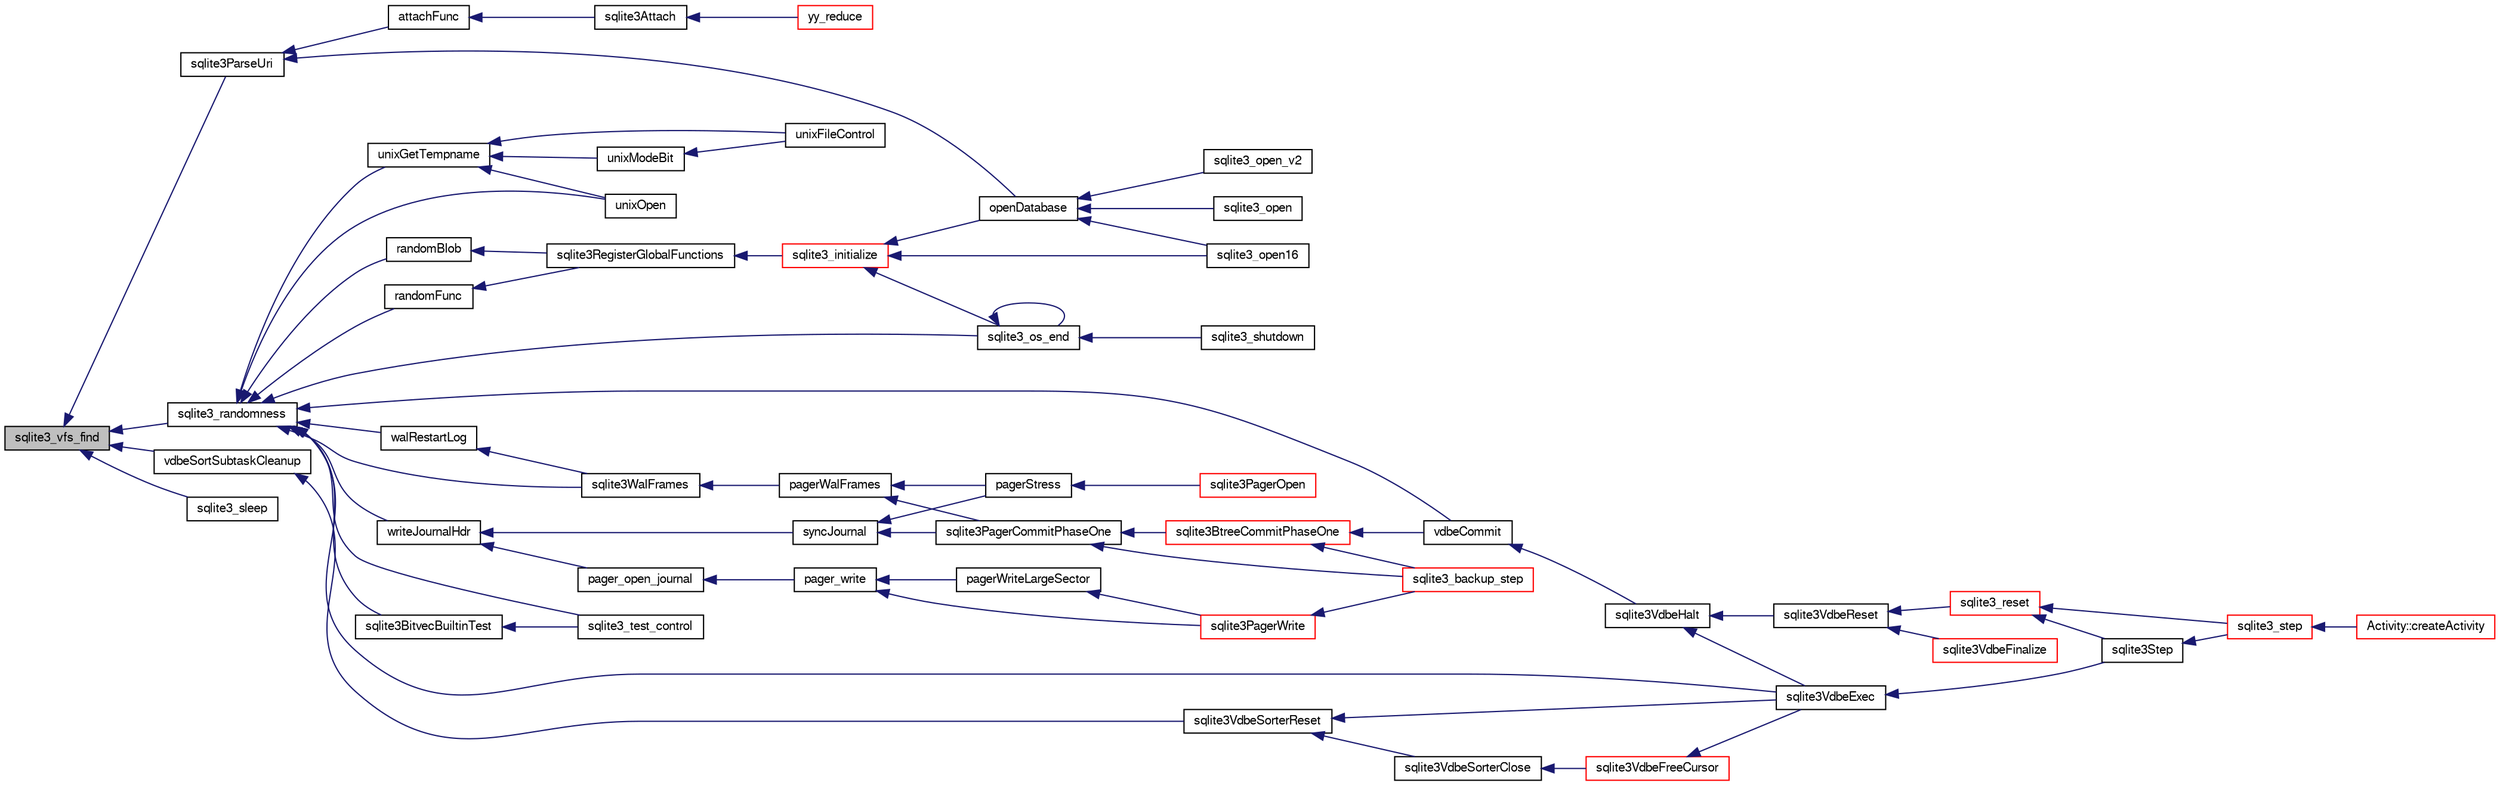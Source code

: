 digraph "sqlite3_vfs_find"
{
  edge [fontname="FreeSans",fontsize="10",labelfontname="FreeSans",labelfontsize="10"];
  node [fontname="FreeSans",fontsize="10",shape=record];
  rankdir="LR";
  Node401318 [label="sqlite3_vfs_find",height=0.2,width=0.4,color="black", fillcolor="grey75", style="filled", fontcolor="black"];
  Node401318 -> Node401319 [dir="back",color="midnightblue",fontsize="10",style="solid",fontname="FreeSans"];
  Node401319 [label="sqlite3_randomness",height=0.2,width=0.4,color="black", fillcolor="white", style="filled",URL="$sqlite3_8h.html#aa452ad88657d4606e137b09c4e9315c7"];
  Node401319 -> Node401320 [dir="back",color="midnightblue",fontsize="10",style="solid",fontname="FreeSans"];
  Node401320 [label="unixGetTempname",height=0.2,width=0.4,color="black", fillcolor="white", style="filled",URL="$sqlite3_8c.html#ad53f02dff404aec729bd406c00998d12"];
  Node401320 -> Node401321 [dir="back",color="midnightblue",fontsize="10",style="solid",fontname="FreeSans"];
  Node401321 [label="unixModeBit",height=0.2,width=0.4,color="black", fillcolor="white", style="filled",URL="$sqlite3_8c.html#a2508a74b47b850a9f5a559a28681f394"];
  Node401321 -> Node401322 [dir="back",color="midnightblue",fontsize="10",style="solid",fontname="FreeSans"];
  Node401322 [label="unixFileControl",height=0.2,width=0.4,color="black", fillcolor="white", style="filled",URL="$sqlite3_8c.html#ad71f213fa385cc58f307cefd953c03ae"];
  Node401320 -> Node401322 [dir="back",color="midnightblue",fontsize="10",style="solid",fontname="FreeSans"];
  Node401320 -> Node401323 [dir="back",color="midnightblue",fontsize="10",style="solid",fontname="FreeSans"];
  Node401323 [label="unixOpen",height=0.2,width=0.4,color="black", fillcolor="white", style="filled",URL="$sqlite3_8c.html#a8ed5efc47b6e14f7805cd1bb9b215775"];
  Node401319 -> Node401323 [dir="back",color="midnightblue",fontsize="10",style="solid",fontname="FreeSans"];
  Node401319 -> Node401324 [dir="back",color="midnightblue",fontsize="10",style="solid",fontname="FreeSans"];
  Node401324 [label="sqlite3_os_end",height=0.2,width=0.4,color="black", fillcolor="white", style="filled",URL="$sqlite3_8h.html#a2288c95881ecca13d994e42b6a958906"];
  Node401324 -> Node401324 [dir="back",color="midnightblue",fontsize="10",style="solid",fontname="FreeSans"];
  Node401324 -> Node401325 [dir="back",color="midnightblue",fontsize="10",style="solid",fontname="FreeSans"];
  Node401325 [label="sqlite3_shutdown",height=0.2,width=0.4,color="black", fillcolor="white", style="filled",URL="$sqlite3_8h.html#aeaf9947fe863ba3d3aca061475e3af2e"];
  Node401319 -> Node401326 [dir="back",color="midnightblue",fontsize="10",style="solid",fontname="FreeSans"];
  Node401326 [label="sqlite3BitvecBuiltinTest",height=0.2,width=0.4,color="black", fillcolor="white", style="filled",URL="$sqlite3_8c.html#a9b4e3e921ce1ede6f10a9106c034ff9b"];
  Node401326 -> Node401327 [dir="back",color="midnightblue",fontsize="10",style="solid",fontname="FreeSans"];
  Node401327 [label="sqlite3_test_control",height=0.2,width=0.4,color="black", fillcolor="white", style="filled",URL="$sqlite3_8h.html#a3d90fdf0f259711a4e3822e12cd86106"];
  Node401319 -> Node401328 [dir="back",color="midnightblue",fontsize="10",style="solid",fontname="FreeSans"];
  Node401328 [label="writeJournalHdr",height=0.2,width=0.4,color="black", fillcolor="white", style="filled",URL="$sqlite3_8c.html#a0b0a4fa9c3fe997aaa565b1e438acca7"];
  Node401328 -> Node401329 [dir="back",color="midnightblue",fontsize="10",style="solid",fontname="FreeSans"];
  Node401329 [label="syncJournal",height=0.2,width=0.4,color="black", fillcolor="white", style="filled",URL="$sqlite3_8c.html#a53f9f2b680d397f110a892f8931623c6"];
  Node401329 -> Node401330 [dir="back",color="midnightblue",fontsize="10",style="solid",fontname="FreeSans"];
  Node401330 [label="pagerStress",height=0.2,width=0.4,color="black", fillcolor="white", style="filled",URL="$sqlite3_8c.html#abb21a3a371038e9e3e69af0f21a1b386"];
  Node401330 -> Node401331 [dir="back",color="midnightblue",fontsize="10",style="solid",fontname="FreeSans"];
  Node401331 [label="sqlite3PagerOpen",height=0.2,width=0.4,color="red", fillcolor="white", style="filled",URL="$sqlite3_8c.html#a5b4a74e8a1754922c482b7af19b30611"];
  Node401329 -> Node401599 [dir="back",color="midnightblue",fontsize="10",style="solid",fontname="FreeSans"];
  Node401599 [label="sqlite3PagerCommitPhaseOne",height=0.2,width=0.4,color="black", fillcolor="white", style="filled",URL="$sqlite3_8c.html#a2baf986bff9120486e9acc5951494ea7"];
  Node401599 -> Node401600 [dir="back",color="midnightblue",fontsize="10",style="solid",fontname="FreeSans"];
  Node401600 [label="sqlite3BtreeCommitPhaseOne",height=0.2,width=0.4,color="red", fillcolor="white", style="filled",URL="$sqlite3_8c.html#ae266cba101e64ad99a166f237532e262"];
  Node401600 -> Node401546 [dir="back",color="midnightblue",fontsize="10",style="solid",fontname="FreeSans"];
  Node401546 [label="sqlite3_backup_step",height=0.2,width=0.4,color="red", fillcolor="white", style="filled",URL="$sqlite3_8h.html#a1699b75e98d082eebc465a9e64c35269"];
  Node401600 -> Node401602 [dir="back",color="midnightblue",fontsize="10",style="solid",fontname="FreeSans"];
  Node401602 [label="vdbeCommit",height=0.2,width=0.4,color="black", fillcolor="white", style="filled",URL="$sqlite3_8c.html#a5d7f1e0625451b987728f600cfe1b92d"];
  Node401602 -> Node401552 [dir="back",color="midnightblue",fontsize="10",style="solid",fontname="FreeSans"];
  Node401552 [label="sqlite3VdbeHalt",height=0.2,width=0.4,color="black", fillcolor="white", style="filled",URL="$sqlite3_8c.html#a8d1d99703d999190fbc35ecc981cb709"];
  Node401552 -> Node401553 [dir="back",color="midnightblue",fontsize="10",style="solid",fontname="FreeSans"];
  Node401553 [label="sqlite3VdbeReset",height=0.2,width=0.4,color="black", fillcolor="white", style="filled",URL="$sqlite3_8c.html#a315a913742f7267f90d46d41446353b1"];
  Node401553 -> Node401554 [dir="back",color="midnightblue",fontsize="10",style="solid",fontname="FreeSans"];
  Node401554 [label="sqlite3VdbeFinalize",height=0.2,width=0.4,color="red", fillcolor="white", style="filled",URL="$sqlite3_8c.html#af81e0c8d03b71610d3a826469f67bbd4"];
  Node401553 -> Node401561 [dir="back",color="midnightblue",fontsize="10",style="solid",fontname="FreeSans"];
  Node401561 [label="sqlite3_reset",height=0.2,width=0.4,color="red", fillcolor="white", style="filled",URL="$sqlite3_8h.html#a758efebc2e95694959ab0e74b397984c"];
  Node401561 -> Node401334 [dir="back",color="midnightblue",fontsize="10",style="solid",fontname="FreeSans"];
  Node401334 [label="sqlite3Step",height=0.2,width=0.4,color="black", fillcolor="white", style="filled",URL="$sqlite3_8c.html#a3f2872e873e2758a4beedad1d5113554"];
  Node401334 -> Node401335 [dir="back",color="midnightblue",fontsize="10",style="solid",fontname="FreeSans"];
  Node401335 [label="sqlite3_step",height=0.2,width=0.4,color="red", fillcolor="white", style="filled",URL="$sqlite3_8h.html#ac1e491ce36b7471eb28387f7d3c74334"];
  Node401335 -> Node401336 [dir="back",color="midnightblue",fontsize="10",style="solid",fontname="FreeSans"];
  Node401336 [label="Activity::createActivity",height=0.2,width=0.4,color="red", fillcolor="white", style="filled",URL="$classActivity.html#a813cc5e52c14ab49b39014c134e3425b"];
  Node401561 -> Node401335 [dir="back",color="midnightblue",fontsize="10",style="solid",fontname="FreeSans"];
  Node401552 -> Node401333 [dir="back",color="midnightblue",fontsize="10",style="solid",fontname="FreeSans"];
  Node401333 [label="sqlite3VdbeExec",height=0.2,width=0.4,color="black", fillcolor="white", style="filled",URL="$sqlite3_8c.html#a8ce40a614bdc56719c4d642b1e4dfb21"];
  Node401333 -> Node401334 [dir="back",color="midnightblue",fontsize="10",style="solid",fontname="FreeSans"];
  Node401599 -> Node401546 [dir="back",color="midnightblue",fontsize="10",style="solid",fontname="FreeSans"];
  Node401328 -> Node401603 [dir="back",color="midnightblue",fontsize="10",style="solid",fontname="FreeSans"];
  Node401603 [label="pager_open_journal",height=0.2,width=0.4,color="black", fillcolor="white", style="filled",URL="$sqlite3_8c.html#a9a5224f8941dc99ce19bb0eb24766d00"];
  Node401603 -> Node401604 [dir="back",color="midnightblue",fontsize="10",style="solid",fontname="FreeSans"];
  Node401604 [label="pager_write",height=0.2,width=0.4,color="black", fillcolor="white", style="filled",URL="$sqlite3_8c.html#aa5dbf1a9dcccf0aa140b04b81325517f"];
  Node401604 -> Node401605 [dir="back",color="midnightblue",fontsize="10",style="solid",fontname="FreeSans"];
  Node401605 [label="pagerWriteLargeSector",height=0.2,width=0.4,color="black", fillcolor="white", style="filled",URL="$sqlite3_8c.html#a06334f0cc1c2dc95ffe29c2359928b92"];
  Node401605 -> Node401606 [dir="back",color="midnightblue",fontsize="10",style="solid",fontname="FreeSans"];
  Node401606 [label="sqlite3PagerWrite",height=0.2,width=0.4,color="red", fillcolor="white", style="filled",URL="$sqlite3_8c.html#ad4b8aee028ee99575b0748b299e04ed0"];
  Node401606 -> Node401546 [dir="back",color="midnightblue",fontsize="10",style="solid",fontname="FreeSans"];
  Node401604 -> Node401606 [dir="back",color="midnightblue",fontsize="10",style="solid",fontname="FreeSans"];
  Node401319 -> Node401718 [dir="back",color="midnightblue",fontsize="10",style="solid",fontname="FreeSans"];
  Node401718 [label="walRestartLog",height=0.2,width=0.4,color="black", fillcolor="white", style="filled",URL="$sqlite3_8c.html#a12a2a8718a33ce32fc99f83239a4d491"];
  Node401718 -> Node401719 [dir="back",color="midnightblue",fontsize="10",style="solid",fontname="FreeSans"];
  Node401719 [label="sqlite3WalFrames",height=0.2,width=0.4,color="black", fillcolor="white", style="filled",URL="$sqlite3_8c.html#af9606aac275558d3b96c83b2bff2d717"];
  Node401719 -> Node401716 [dir="back",color="midnightblue",fontsize="10",style="solid",fontname="FreeSans"];
  Node401716 [label="pagerWalFrames",height=0.2,width=0.4,color="black", fillcolor="white", style="filled",URL="$sqlite3_8c.html#a1675dba6bfeb50d8aa8a0509103fd004"];
  Node401716 -> Node401330 [dir="back",color="midnightblue",fontsize="10",style="solid",fontname="FreeSans"];
  Node401716 -> Node401599 [dir="back",color="midnightblue",fontsize="10",style="solid",fontname="FreeSans"];
  Node401319 -> Node401719 [dir="back",color="midnightblue",fontsize="10",style="solid",fontname="FreeSans"];
  Node401319 -> Node401602 [dir="back",color="midnightblue",fontsize="10",style="solid",fontname="FreeSans"];
  Node401319 -> Node401333 [dir="back",color="midnightblue",fontsize="10",style="solid",fontname="FreeSans"];
  Node401319 -> Node401720 [dir="back",color="midnightblue",fontsize="10",style="solid",fontname="FreeSans"];
  Node401720 [label="randomFunc",height=0.2,width=0.4,color="black", fillcolor="white", style="filled",URL="$sqlite3_8c.html#a77905d2b2e1b154cf082f061cfa057dd"];
  Node401720 -> Node401721 [dir="back",color="midnightblue",fontsize="10",style="solid",fontname="FreeSans"];
  Node401721 [label="sqlite3RegisterGlobalFunctions",height=0.2,width=0.4,color="black", fillcolor="white", style="filled",URL="$sqlite3_8c.html#a9f75bd111010f29e1b8d74344473c4ec"];
  Node401721 -> Node401722 [dir="back",color="midnightblue",fontsize="10",style="solid",fontname="FreeSans"];
  Node401722 [label="sqlite3_initialize",height=0.2,width=0.4,color="red", fillcolor="white", style="filled",URL="$sqlite3_8h.html#ab0c0ee2d5d4cf8b28e9572296a8861df"];
  Node401722 -> Node401324 [dir="back",color="midnightblue",fontsize="10",style="solid",fontname="FreeSans"];
  Node401722 -> Node401568 [dir="back",color="midnightblue",fontsize="10",style="solid",fontname="FreeSans"];
  Node401568 [label="openDatabase",height=0.2,width=0.4,color="black", fillcolor="white", style="filled",URL="$sqlite3_8c.html#a6a9c3bc3a64234e863413f41db473758"];
  Node401568 -> Node401569 [dir="back",color="midnightblue",fontsize="10",style="solid",fontname="FreeSans"];
  Node401569 [label="sqlite3_open",height=0.2,width=0.4,color="black", fillcolor="white", style="filled",URL="$sqlite3_8h.html#a97ba966ed1acc38409786258268f5f71"];
  Node401568 -> Node401570 [dir="back",color="midnightblue",fontsize="10",style="solid",fontname="FreeSans"];
  Node401570 [label="sqlite3_open_v2",height=0.2,width=0.4,color="black", fillcolor="white", style="filled",URL="$sqlite3_8h.html#a140fe275b6975dc867cea50a65a217c4"];
  Node401568 -> Node401571 [dir="back",color="midnightblue",fontsize="10",style="solid",fontname="FreeSans"];
  Node401571 [label="sqlite3_open16",height=0.2,width=0.4,color="black", fillcolor="white", style="filled",URL="$sqlite3_8h.html#adbc401bb96713f32e553db32f6f3ca33"];
  Node401722 -> Node401571 [dir="back",color="midnightblue",fontsize="10",style="solid",fontname="FreeSans"];
  Node401319 -> Node402108 [dir="back",color="midnightblue",fontsize="10",style="solid",fontname="FreeSans"];
  Node402108 [label="randomBlob",height=0.2,width=0.4,color="black", fillcolor="white", style="filled",URL="$sqlite3_8c.html#a2b058708f7f26feb80fce84c3e375d64"];
  Node402108 -> Node401721 [dir="back",color="midnightblue",fontsize="10",style="solid",fontname="FreeSans"];
  Node401319 -> Node401327 [dir="back",color="midnightblue",fontsize="10",style="solid",fontname="FreeSans"];
  Node401318 -> Node401724 [dir="back",color="midnightblue",fontsize="10",style="solid",fontname="FreeSans"];
  Node401724 [label="vdbeSortSubtaskCleanup",height=0.2,width=0.4,color="black", fillcolor="white", style="filled",URL="$sqlite3_8c.html#abc8ce4c3ef58cc10f5b27642aab32b30"];
  Node401724 -> Node401725 [dir="back",color="midnightblue",fontsize="10",style="solid",fontname="FreeSans"];
  Node401725 [label="sqlite3VdbeSorterReset",height=0.2,width=0.4,color="black", fillcolor="white", style="filled",URL="$sqlite3_8c.html#a5dc239f845e793a82dd1d60ed3ed9c09"];
  Node401725 -> Node401333 [dir="back",color="midnightblue",fontsize="10",style="solid",fontname="FreeSans"];
  Node401725 -> Node401726 [dir="back",color="midnightblue",fontsize="10",style="solid",fontname="FreeSans"];
  Node401726 [label="sqlite3VdbeSorterClose",height=0.2,width=0.4,color="black", fillcolor="white", style="filled",URL="$sqlite3_8c.html#a787fa9e9800f8ae4ef3fa11044ed1ac9"];
  Node401726 -> Node401649 [dir="back",color="midnightblue",fontsize="10",style="solid",fontname="FreeSans"];
  Node401649 [label="sqlite3VdbeFreeCursor",height=0.2,width=0.4,color="red", fillcolor="white", style="filled",URL="$sqlite3_8c.html#a0f9084083e1d0639708934630f33d6ef"];
  Node401649 -> Node401333 [dir="back",color="midnightblue",fontsize="10",style="solid",fontname="FreeSans"];
  Node401318 -> Node401727 [dir="back",color="midnightblue",fontsize="10",style="solid",fontname="FreeSans"];
  Node401727 [label="sqlite3ParseUri",height=0.2,width=0.4,color="black", fillcolor="white", style="filled",URL="$sqlite3_8c.html#aaa912f29a67460d8b2186c97056e8767"];
  Node401727 -> Node401361 [dir="back",color="midnightblue",fontsize="10",style="solid",fontname="FreeSans"];
  Node401361 [label="attachFunc",height=0.2,width=0.4,color="black", fillcolor="white", style="filled",URL="$sqlite3_8c.html#a69cb751a7da501b9a0aa37e0d7c3eaf7"];
  Node401361 -> Node401362 [dir="back",color="midnightblue",fontsize="10",style="solid",fontname="FreeSans"];
  Node401362 [label="sqlite3Attach",height=0.2,width=0.4,color="black", fillcolor="white", style="filled",URL="$sqlite3_8c.html#ae0907fe0b43cc1b4c7e6a16213e8546f"];
  Node401362 -> Node401363 [dir="back",color="midnightblue",fontsize="10",style="solid",fontname="FreeSans"];
  Node401363 [label="yy_reduce",height=0.2,width=0.4,color="red", fillcolor="white", style="filled",URL="$sqlite3_8c.html#a7c419a9b25711c666a9a2449ef377f14"];
  Node401727 -> Node401568 [dir="back",color="midnightblue",fontsize="10",style="solid",fontname="FreeSans"];
  Node401318 -> Node401728 [dir="back",color="midnightblue",fontsize="10",style="solid",fontname="FreeSans"];
  Node401728 [label="sqlite3_sleep",height=0.2,width=0.4,color="black", fillcolor="white", style="filled",URL="$sqlite3_8h.html#ad0c133ddbbecb6433f3c6ebef8966efa"];
}
